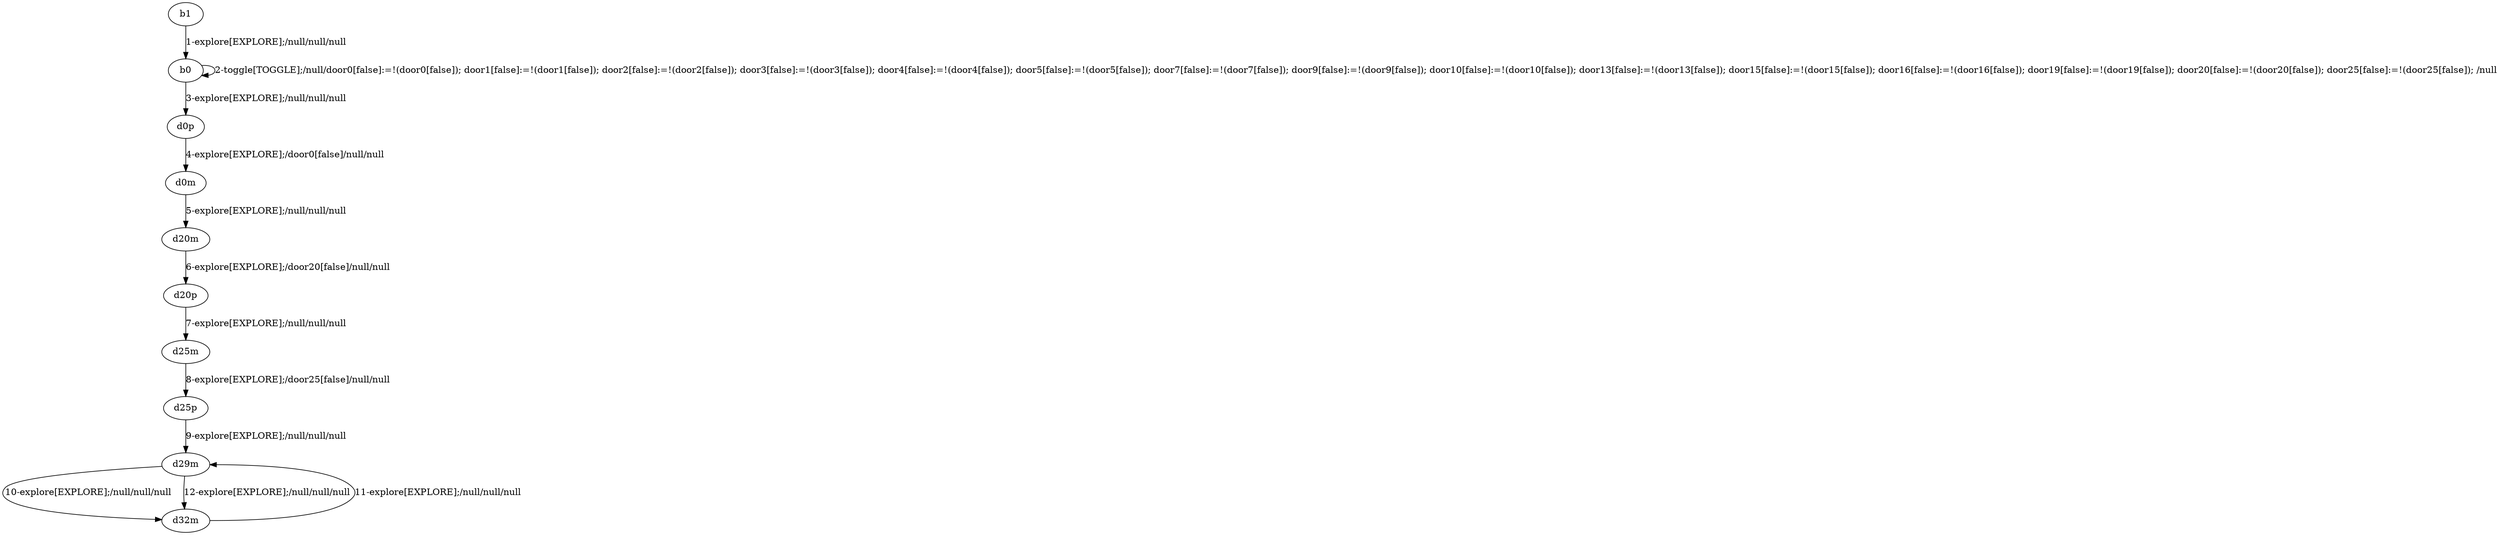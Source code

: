# Total number of goals covered by this test: 2
# d32m --> d29m
# d29m --> d32m

digraph g {
"b1" -> "b0" [label = "1-explore[EXPLORE];/null/null/null"];
"b0" -> "b0" [label = "2-toggle[TOGGLE];/null/door0[false]:=!(door0[false]); door1[false]:=!(door1[false]); door2[false]:=!(door2[false]); door3[false]:=!(door3[false]); door4[false]:=!(door4[false]); door5[false]:=!(door5[false]); door7[false]:=!(door7[false]); door9[false]:=!(door9[false]); door10[false]:=!(door10[false]); door13[false]:=!(door13[false]); door15[false]:=!(door15[false]); door16[false]:=!(door16[false]); door19[false]:=!(door19[false]); door20[false]:=!(door20[false]); door25[false]:=!(door25[false]); /null"];
"b0" -> "d0p" [label = "3-explore[EXPLORE];/null/null/null"];
"d0p" -> "d0m" [label = "4-explore[EXPLORE];/door0[false]/null/null"];
"d0m" -> "d20m" [label = "5-explore[EXPLORE];/null/null/null"];
"d20m" -> "d20p" [label = "6-explore[EXPLORE];/door20[false]/null/null"];
"d20p" -> "d25m" [label = "7-explore[EXPLORE];/null/null/null"];
"d25m" -> "d25p" [label = "8-explore[EXPLORE];/door25[false]/null/null"];
"d25p" -> "d29m" [label = "9-explore[EXPLORE];/null/null/null"];
"d29m" -> "d32m" [label = "10-explore[EXPLORE];/null/null/null"];
"d32m" -> "d29m" [label = "11-explore[EXPLORE];/null/null/null"];
"d29m" -> "d32m" [label = "12-explore[EXPLORE];/null/null/null"];
}